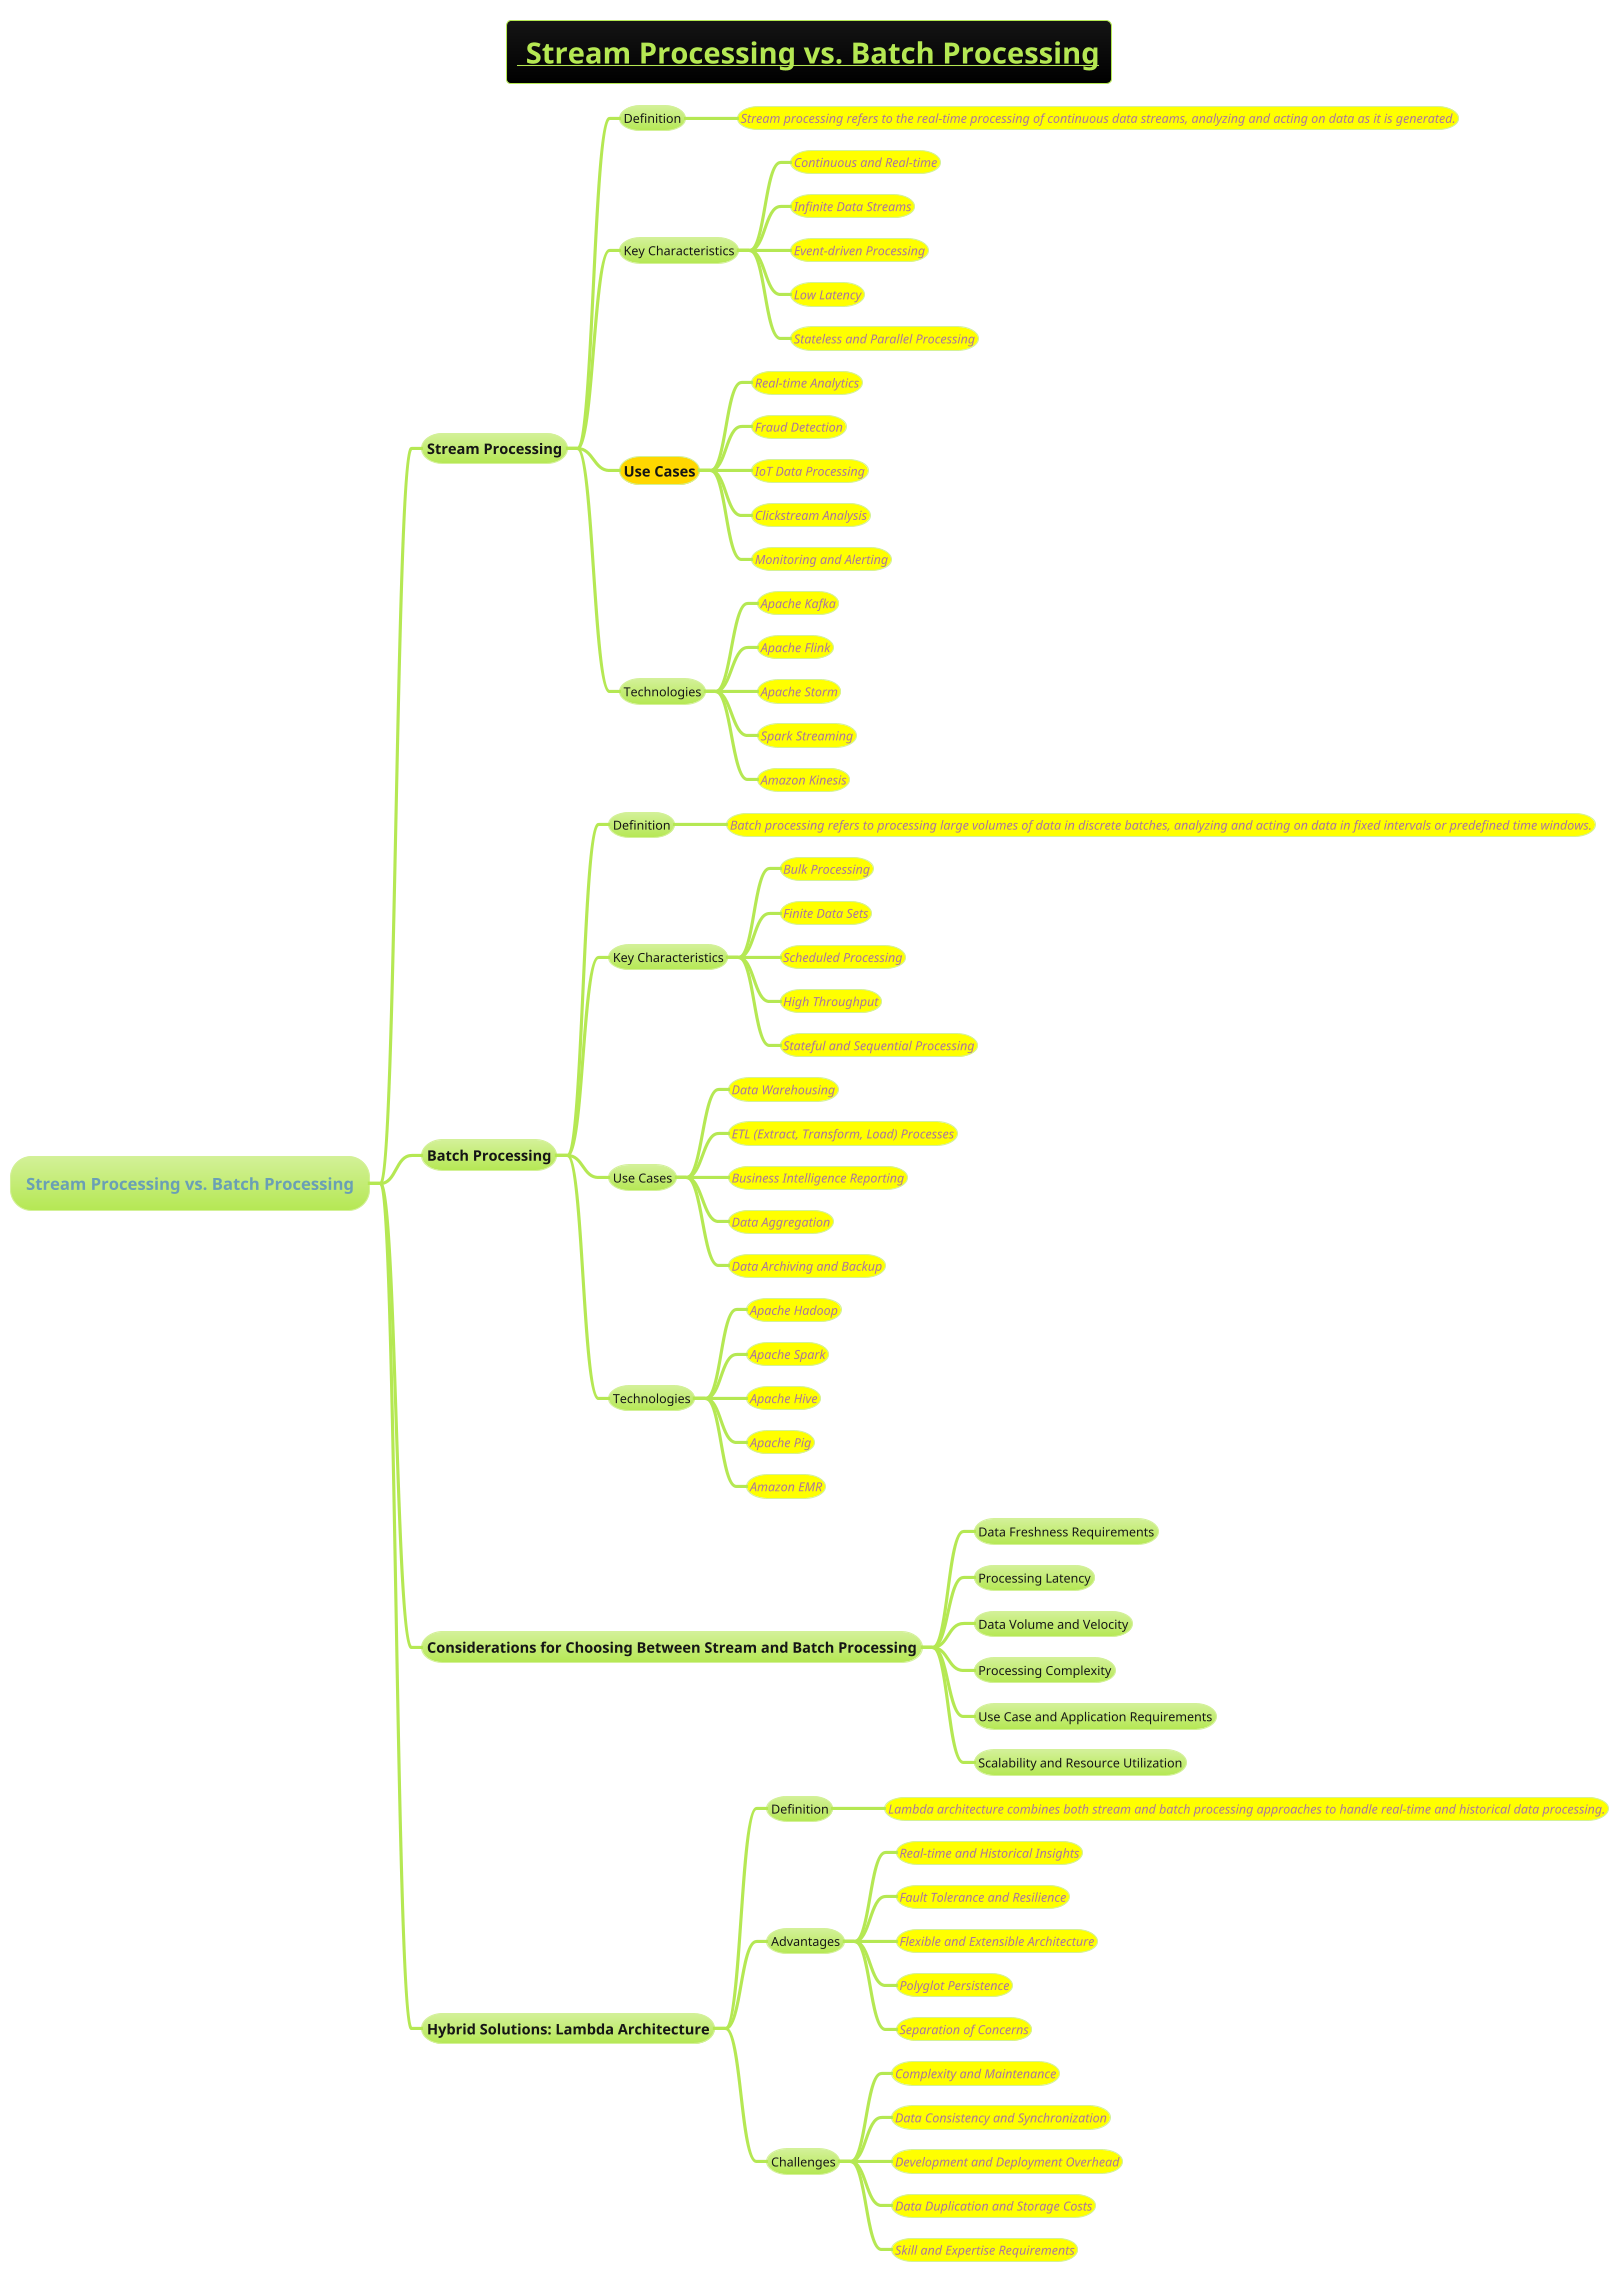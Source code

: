 @startmindmap
title =__ Stream Processing vs. Batch Processing__
!theme hacker

* Stream Processing vs. Batch Processing
** Stream Processing
*** Definition
****[#yellow] ====<size:12>Stream processing refers to the real-time processing of continuous data streams, analyzing and acting on data as it is generated.
*** Key Characteristics
****[#yellow] ====<size:12>Continuous and Real-time
****[#yellow] ====<size:12>Infinite Data Streams
****[#yellow] ====<size:12>Event-driven Processing
****[#yellow] ====<size:12>Low Latency
****[#yellow] ====<size:12>Stateless and Parallel Processing
***[#gold] ==Use Cases
****[#yellow] ====<size:12>Real-time Analytics
****[#yellow] ====<size:12>Fraud Detection
****[#yellow] ====<size:12>IoT Data Processing
****[#yellow] ====<size:12>Clickstream Analysis
****[#yellow] ====<size:12>Monitoring and Alerting
*** Technologies
****[#yellow] ====<size:12>Apache Kafka
****[#yellow] ====<size:12>Apache Flink
****[#yellow] ====<size:12>Apache Storm
****[#yellow] ====<size:12>Spark Streaming
****[#yellow] ====<size:12>Amazon Kinesis
** Batch Processing
*** Definition
****[#yellow] ====<size:12>Batch processing refers to processing large volumes of data in discrete batches, analyzing and acting on data in fixed intervals or predefined time windows.
*** Key Characteristics
****[#yellow] ====<size:12>Bulk Processing
****[#yellow] ====<size:12>Finite Data Sets
****[#yellow] ====<size:12>Scheduled Processing
****[#yellow] ====<size:12>High Throughput
****[#yellow] ====<size:12>Stateful and Sequential Processing
*** Use Cases
****[#yellow] ====<size:12>Data Warehousing
****[#yellow] ====<size:12>ETL (Extract, Transform, Load) Processes
****[#yellow] ====<size:12>Business Intelligence Reporting
****[#yellow] ====<size:12>Data Aggregation
****[#yellow] ====<size:12>Data Archiving and Backup
*** Technologies
****[#yellow] ====<size:12>Apache Hadoop
****[#yellow] ====<size:12>Apache Spark
****[#yellow] ====<size:12>Apache Hive
****[#yellow] ====<size:12>Apache Pig
****[#yellow] ====<size:12>Amazon EMR
** Considerations for Choosing Between Stream and Batch Processing
*** Data Freshness Requirements
*** Processing Latency
*** Data Volume and Velocity
*** Processing Complexity
*** Use Case and Application Requirements
*** Scalability and Resource Utilization
** **Hybrid Solutions:** Lambda Architecture
*** Definition
****[#yellow] ====<size:12>Lambda architecture combines both stream and batch processing approaches to handle real-time and historical data processing.
*** Advantages
****[#yellow] ====<size:12>Real-time and Historical Insights
****[#yellow] ====<size:12>Fault Tolerance and Resilience
****[#yellow] ====<size:12>Flexible and Extensible Architecture
****[#yellow] ====<size:12>Polyglot Persistence
****[#yellow] ====<size:12>Separation of Concerns
*** Challenges
****[#yellow] ====<size:12>Complexity and Maintenance
****[#yellow] ====<size:12>Data Consistency and Synchronization
****[#yellow] ====<size:12>Development and Deployment Overhead
****[#yellow] ====<size:12>Data Duplication and Storage Costs
****[#yellow] ====<size:12>Skill and Expertise Requirements
@endmindmap
